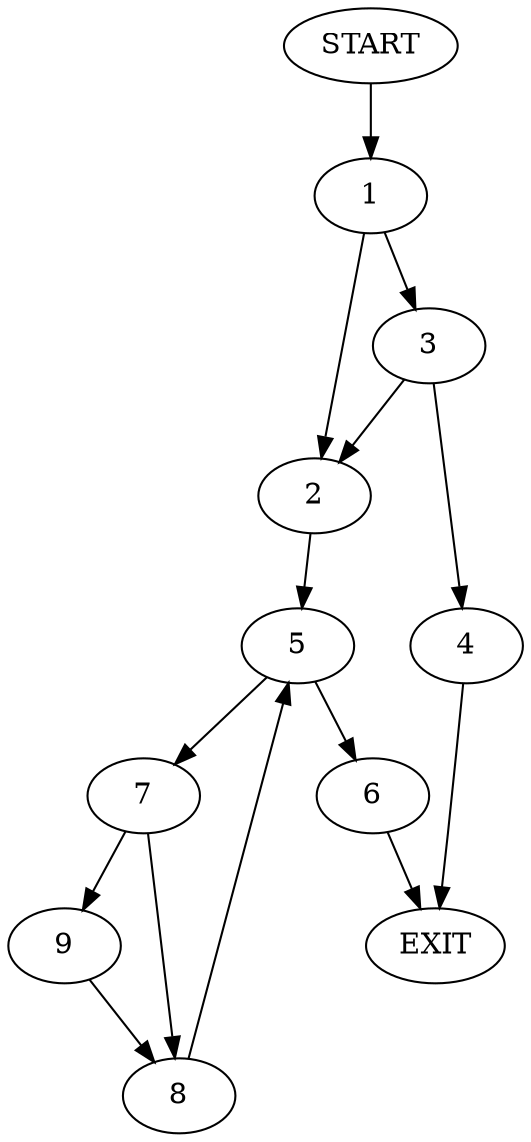 digraph {
0 [label="START"]
10 [label="EXIT"]
0 -> 1
1 -> 2
1 -> 3
3 -> 2
3 -> 4
2 -> 5
4 -> 10
5 -> 6
5 -> 7
7 -> 8
7 -> 9
6 -> 10
9 -> 8
8 -> 5
}

